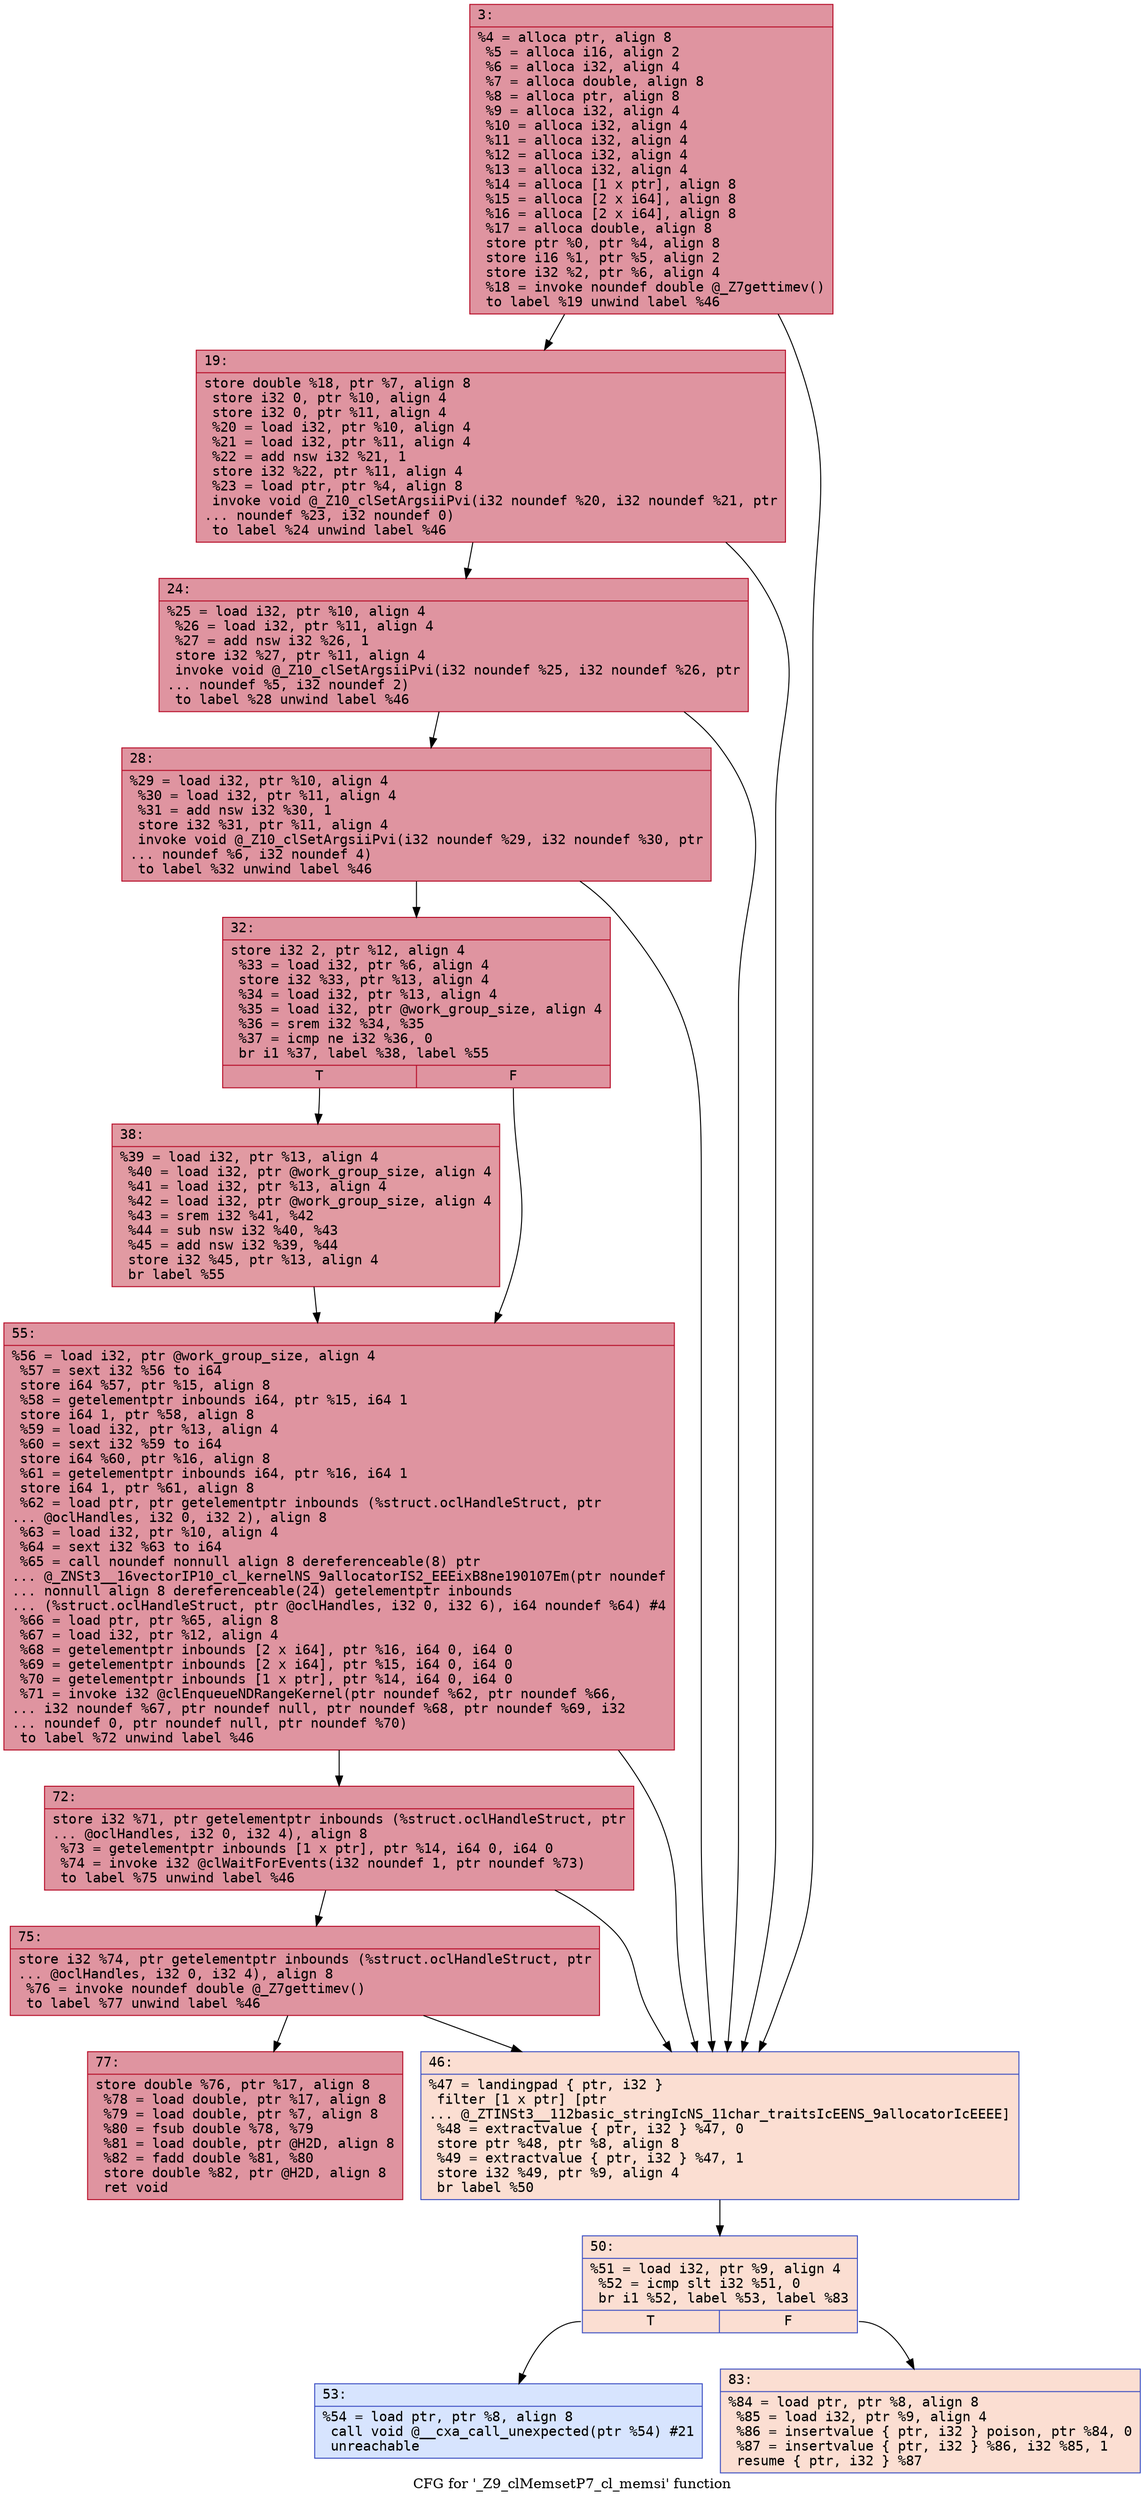 digraph "CFG for '_Z9_clMemsetP7_cl_memsi' function" {
	label="CFG for '_Z9_clMemsetP7_cl_memsi' function";

	Node0x60000090ea30 [shape=record,color="#b70d28ff", style=filled, fillcolor="#b70d2870" fontname="Courier",label="{3:\l|  %4 = alloca ptr, align 8\l  %5 = alloca i16, align 2\l  %6 = alloca i32, align 4\l  %7 = alloca double, align 8\l  %8 = alloca ptr, align 8\l  %9 = alloca i32, align 4\l  %10 = alloca i32, align 4\l  %11 = alloca i32, align 4\l  %12 = alloca i32, align 4\l  %13 = alloca i32, align 4\l  %14 = alloca [1 x ptr], align 8\l  %15 = alloca [2 x i64], align 8\l  %16 = alloca [2 x i64], align 8\l  %17 = alloca double, align 8\l  store ptr %0, ptr %4, align 8\l  store i16 %1, ptr %5, align 2\l  store i32 %2, ptr %6, align 4\l  %18 = invoke noundef double @_Z7gettimev()\l          to label %19 unwind label %46\l}"];
	Node0x60000090ea30 -> Node0x60000090ea80[tooltip="3 -> 19\nProbability 100.00%" ];
	Node0x60000090ea30 -> Node0x60000090ec10[tooltip="3 -> 46\nProbability 0.00%" ];
	Node0x60000090ea80 [shape=record,color="#b70d28ff", style=filled, fillcolor="#b70d2870" fontname="Courier",label="{19:\l|  store double %18, ptr %7, align 8\l  store i32 0, ptr %10, align 4\l  store i32 0, ptr %11, align 4\l  %20 = load i32, ptr %10, align 4\l  %21 = load i32, ptr %11, align 4\l  %22 = add nsw i32 %21, 1\l  store i32 %22, ptr %11, align 4\l  %23 = load ptr, ptr %4, align 8\l  invoke void @_Z10_clSetArgsiiPvi(i32 noundef %20, i32 noundef %21, ptr\l... noundef %23, i32 noundef 0)\l          to label %24 unwind label %46\l}"];
	Node0x60000090ea80 -> Node0x60000090ead0[tooltip="19 -> 24\nProbability 100.00%" ];
	Node0x60000090ea80 -> Node0x60000090ec10[tooltip="19 -> 46\nProbability 0.00%" ];
	Node0x60000090ead0 [shape=record,color="#b70d28ff", style=filled, fillcolor="#b70d2870" fontname="Courier",label="{24:\l|  %25 = load i32, ptr %10, align 4\l  %26 = load i32, ptr %11, align 4\l  %27 = add nsw i32 %26, 1\l  store i32 %27, ptr %11, align 4\l  invoke void @_Z10_clSetArgsiiPvi(i32 noundef %25, i32 noundef %26, ptr\l... noundef %5, i32 noundef 2)\l          to label %28 unwind label %46\l}"];
	Node0x60000090ead0 -> Node0x60000090eb20[tooltip="24 -> 28\nProbability 100.00%" ];
	Node0x60000090ead0 -> Node0x60000090ec10[tooltip="24 -> 46\nProbability 0.00%" ];
	Node0x60000090eb20 [shape=record,color="#b70d28ff", style=filled, fillcolor="#b70d2870" fontname="Courier",label="{28:\l|  %29 = load i32, ptr %10, align 4\l  %30 = load i32, ptr %11, align 4\l  %31 = add nsw i32 %30, 1\l  store i32 %31, ptr %11, align 4\l  invoke void @_Z10_clSetArgsiiPvi(i32 noundef %29, i32 noundef %30, ptr\l... noundef %6, i32 noundef 4)\l          to label %32 unwind label %46\l}"];
	Node0x60000090eb20 -> Node0x60000090eb70[tooltip="28 -> 32\nProbability 100.00%" ];
	Node0x60000090eb20 -> Node0x60000090ec10[tooltip="28 -> 46\nProbability 0.00%" ];
	Node0x60000090eb70 [shape=record,color="#b70d28ff", style=filled, fillcolor="#b70d2870" fontname="Courier",label="{32:\l|  store i32 2, ptr %12, align 4\l  %33 = load i32, ptr %6, align 4\l  store i32 %33, ptr %13, align 4\l  %34 = load i32, ptr %13, align 4\l  %35 = load i32, ptr @work_group_size, align 4\l  %36 = srem i32 %34, %35\l  %37 = icmp ne i32 %36, 0\l  br i1 %37, label %38, label %55\l|{<s0>T|<s1>F}}"];
	Node0x60000090eb70:s0 -> Node0x60000090ebc0[tooltip="32 -> 38\nProbability 62.50%" ];
	Node0x60000090eb70:s1 -> Node0x60000090ed00[tooltip="32 -> 55\nProbability 37.50%" ];
	Node0x60000090ebc0 [shape=record,color="#b70d28ff", style=filled, fillcolor="#bb1b2c70" fontname="Courier",label="{38:\l|  %39 = load i32, ptr %13, align 4\l  %40 = load i32, ptr @work_group_size, align 4\l  %41 = load i32, ptr %13, align 4\l  %42 = load i32, ptr @work_group_size, align 4\l  %43 = srem i32 %41, %42\l  %44 = sub nsw i32 %40, %43\l  %45 = add nsw i32 %39, %44\l  store i32 %45, ptr %13, align 4\l  br label %55\l}"];
	Node0x60000090ebc0 -> Node0x60000090ed00[tooltip="38 -> 55\nProbability 100.00%" ];
	Node0x60000090ec10 [shape=record,color="#3d50c3ff", style=filled, fillcolor="#f7b59970" fontname="Courier",label="{46:\l|  %47 = landingpad \{ ptr, i32 \}\l          filter [1 x ptr] [ptr\l... @_ZTINSt3__112basic_stringIcNS_11char_traitsIcEENS_9allocatorIcEEEE]\l  %48 = extractvalue \{ ptr, i32 \} %47, 0\l  store ptr %48, ptr %8, align 8\l  %49 = extractvalue \{ ptr, i32 \} %47, 1\l  store i32 %49, ptr %9, align 4\l  br label %50\l}"];
	Node0x60000090ec10 -> Node0x60000090ec60[tooltip="46 -> 50\nProbability 100.00%" ];
	Node0x60000090ec60 [shape=record,color="#3d50c3ff", style=filled, fillcolor="#f7b59970" fontname="Courier",label="{50:\l|  %51 = load i32, ptr %9, align 4\l  %52 = icmp slt i32 %51, 0\l  br i1 %52, label %53, label %83\l|{<s0>T|<s1>F}}"];
	Node0x60000090ec60:s0 -> Node0x60000090ecb0[tooltip="50 -> 53\nProbability 0.00%" ];
	Node0x60000090ec60:s1 -> Node0x60000090ee40[tooltip="50 -> 83\nProbability 100.00%" ];
	Node0x60000090ecb0 [shape=record,color="#3d50c3ff", style=filled, fillcolor="#a5c3fe70" fontname="Courier",label="{53:\l|  %54 = load ptr, ptr %8, align 8\l  call void @__cxa_call_unexpected(ptr %54) #21\l  unreachable\l}"];
	Node0x60000090ed00 [shape=record,color="#b70d28ff", style=filled, fillcolor="#b70d2870" fontname="Courier",label="{55:\l|  %56 = load i32, ptr @work_group_size, align 4\l  %57 = sext i32 %56 to i64\l  store i64 %57, ptr %15, align 8\l  %58 = getelementptr inbounds i64, ptr %15, i64 1\l  store i64 1, ptr %58, align 8\l  %59 = load i32, ptr %13, align 4\l  %60 = sext i32 %59 to i64\l  store i64 %60, ptr %16, align 8\l  %61 = getelementptr inbounds i64, ptr %16, i64 1\l  store i64 1, ptr %61, align 8\l  %62 = load ptr, ptr getelementptr inbounds (%struct.oclHandleStruct, ptr\l... @oclHandles, i32 0, i32 2), align 8\l  %63 = load i32, ptr %10, align 4\l  %64 = sext i32 %63 to i64\l  %65 = call noundef nonnull align 8 dereferenceable(8) ptr\l... @_ZNSt3__16vectorIP10_cl_kernelNS_9allocatorIS2_EEEixB8ne190107Em(ptr noundef\l... nonnull align 8 dereferenceable(24) getelementptr inbounds\l... (%struct.oclHandleStruct, ptr @oclHandles, i32 0, i32 6), i64 noundef %64) #4\l  %66 = load ptr, ptr %65, align 8\l  %67 = load i32, ptr %12, align 4\l  %68 = getelementptr inbounds [2 x i64], ptr %16, i64 0, i64 0\l  %69 = getelementptr inbounds [2 x i64], ptr %15, i64 0, i64 0\l  %70 = getelementptr inbounds [1 x ptr], ptr %14, i64 0, i64 0\l  %71 = invoke i32 @clEnqueueNDRangeKernel(ptr noundef %62, ptr noundef %66,\l... i32 noundef %67, ptr noundef null, ptr noundef %68, ptr noundef %69, i32\l... noundef 0, ptr noundef null, ptr noundef %70)\l          to label %72 unwind label %46\l}"];
	Node0x60000090ed00 -> Node0x60000090ed50[tooltip="55 -> 72\nProbability 100.00%" ];
	Node0x60000090ed00 -> Node0x60000090ec10[tooltip="55 -> 46\nProbability 0.00%" ];
	Node0x60000090ed50 [shape=record,color="#b70d28ff", style=filled, fillcolor="#b70d2870" fontname="Courier",label="{72:\l|  store i32 %71, ptr getelementptr inbounds (%struct.oclHandleStruct, ptr\l... @oclHandles, i32 0, i32 4), align 8\l  %73 = getelementptr inbounds [1 x ptr], ptr %14, i64 0, i64 0\l  %74 = invoke i32 @clWaitForEvents(i32 noundef 1, ptr noundef %73)\l          to label %75 unwind label %46\l}"];
	Node0x60000090ed50 -> Node0x60000090eda0[tooltip="72 -> 75\nProbability 100.00%" ];
	Node0x60000090ed50 -> Node0x60000090ec10[tooltip="72 -> 46\nProbability 0.00%" ];
	Node0x60000090eda0 [shape=record,color="#b70d28ff", style=filled, fillcolor="#b70d2870" fontname="Courier",label="{75:\l|  store i32 %74, ptr getelementptr inbounds (%struct.oclHandleStruct, ptr\l... @oclHandles, i32 0, i32 4), align 8\l  %76 = invoke noundef double @_Z7gettimev()\l          to label %77 unwind label %46\l}"];
	Node0x60000090eda0 -> Node0x60000090edf0[tooltip="75 -> 77\nProbability 100.00%" ];
	Node0x60000090eda0 -> Node0x60000090ec10[tooltip="75 -> 46\nProbability 0.00%" ];
	Node0x60000090edf0 [shape=record,color="#b70d28ff", style=filled, fillcolor="#b70d2870" fontname="Courier",label="{77:\l|  store double %76, ptr %17, align 8\l  %78 = load double, ptr %17, align 8\l  %79 = load double, ptr %7, align 8\l  %80 = fsub double %78, %79\l  %81 = load double, ptr @H2D, align 8\l  %82 = fadd double %81, %80\l  store double %82, ptr @H2D, align 8\l  ret void\l}"];
	Node0x60000090ee40 [shape=record,color="#3d50c3ff", style=filled, fillcolor="#f7b59970" fontname="Courier",label="{83:\l|  %84 = load ptr, ptr %8, align 8\l  %85 = load i32, ptr %9, align 4\l  %86 = insertvalue \{ ptr, i32 \} poison, ptr %84, 0\l  %87 = insertvalue \{ ptr, i32 \} %86, i32 %85, 1\l  resume \{ ptr, i32 \} %87\l}"];
}
